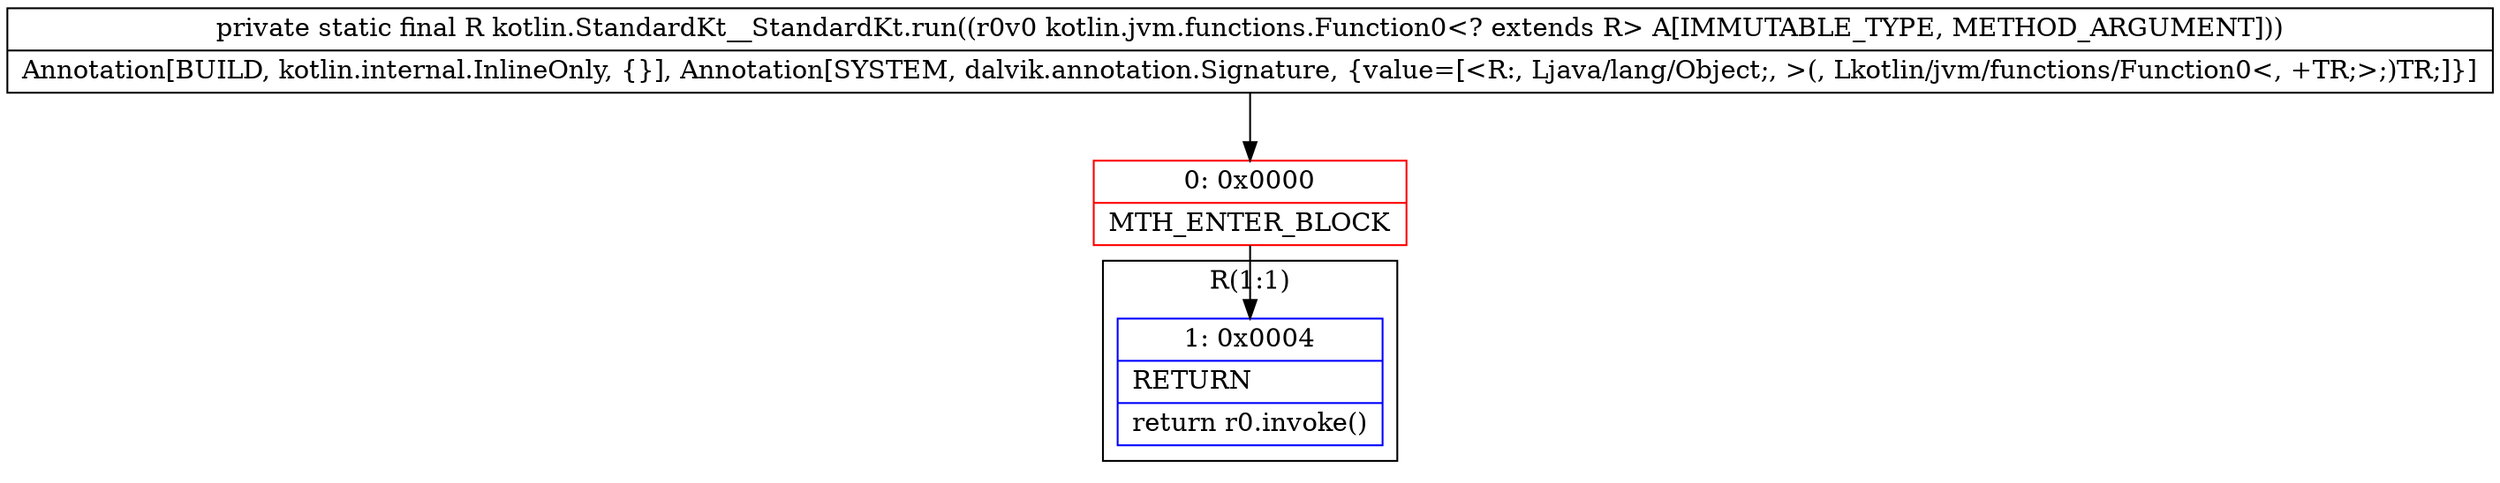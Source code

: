 digraph "CFG forkotlin.StandardKt__StandardKt.run(Lkotlin\/jvm\/functions\/Function0;)Ljava\/lang\/Object;" {
subgraph cluster_Region_241090294 {
label = "R(1:1)";
node [shape=record,color=blue];
Node_1 [shape=record,label="{1\:\ 0x0004|RETURN\l|return r0.invoke()\l}"];
}
Node_0 [shape=record,color=red,label="{0\:\ 0x0000|MTH_ENTER_BLOCK\l}"];
MethodNode[shape=record,label="{private static final R kotlin.StandardKt__StandardKt.run((r0v0 kotlin.jvm.functions.Function0\<? extends R\> A[IMMUTABLE_TYPE, METHOD_ARGUMENT]))  | Annotation[BUILD, kotlin.internal.InlineOnly, \{\}], Annotation[SYSTEM, dalvik.annotation.Signature, \{value=[\<R:, Ljava\/lang\/Object;, \>(, Lkotlin\/jvm\/functions\/Function0\<, +TR;\>;)TR;]\}]\l}"];
MethodNode -> Node_0;
Node_0 -> Node_1;
}

